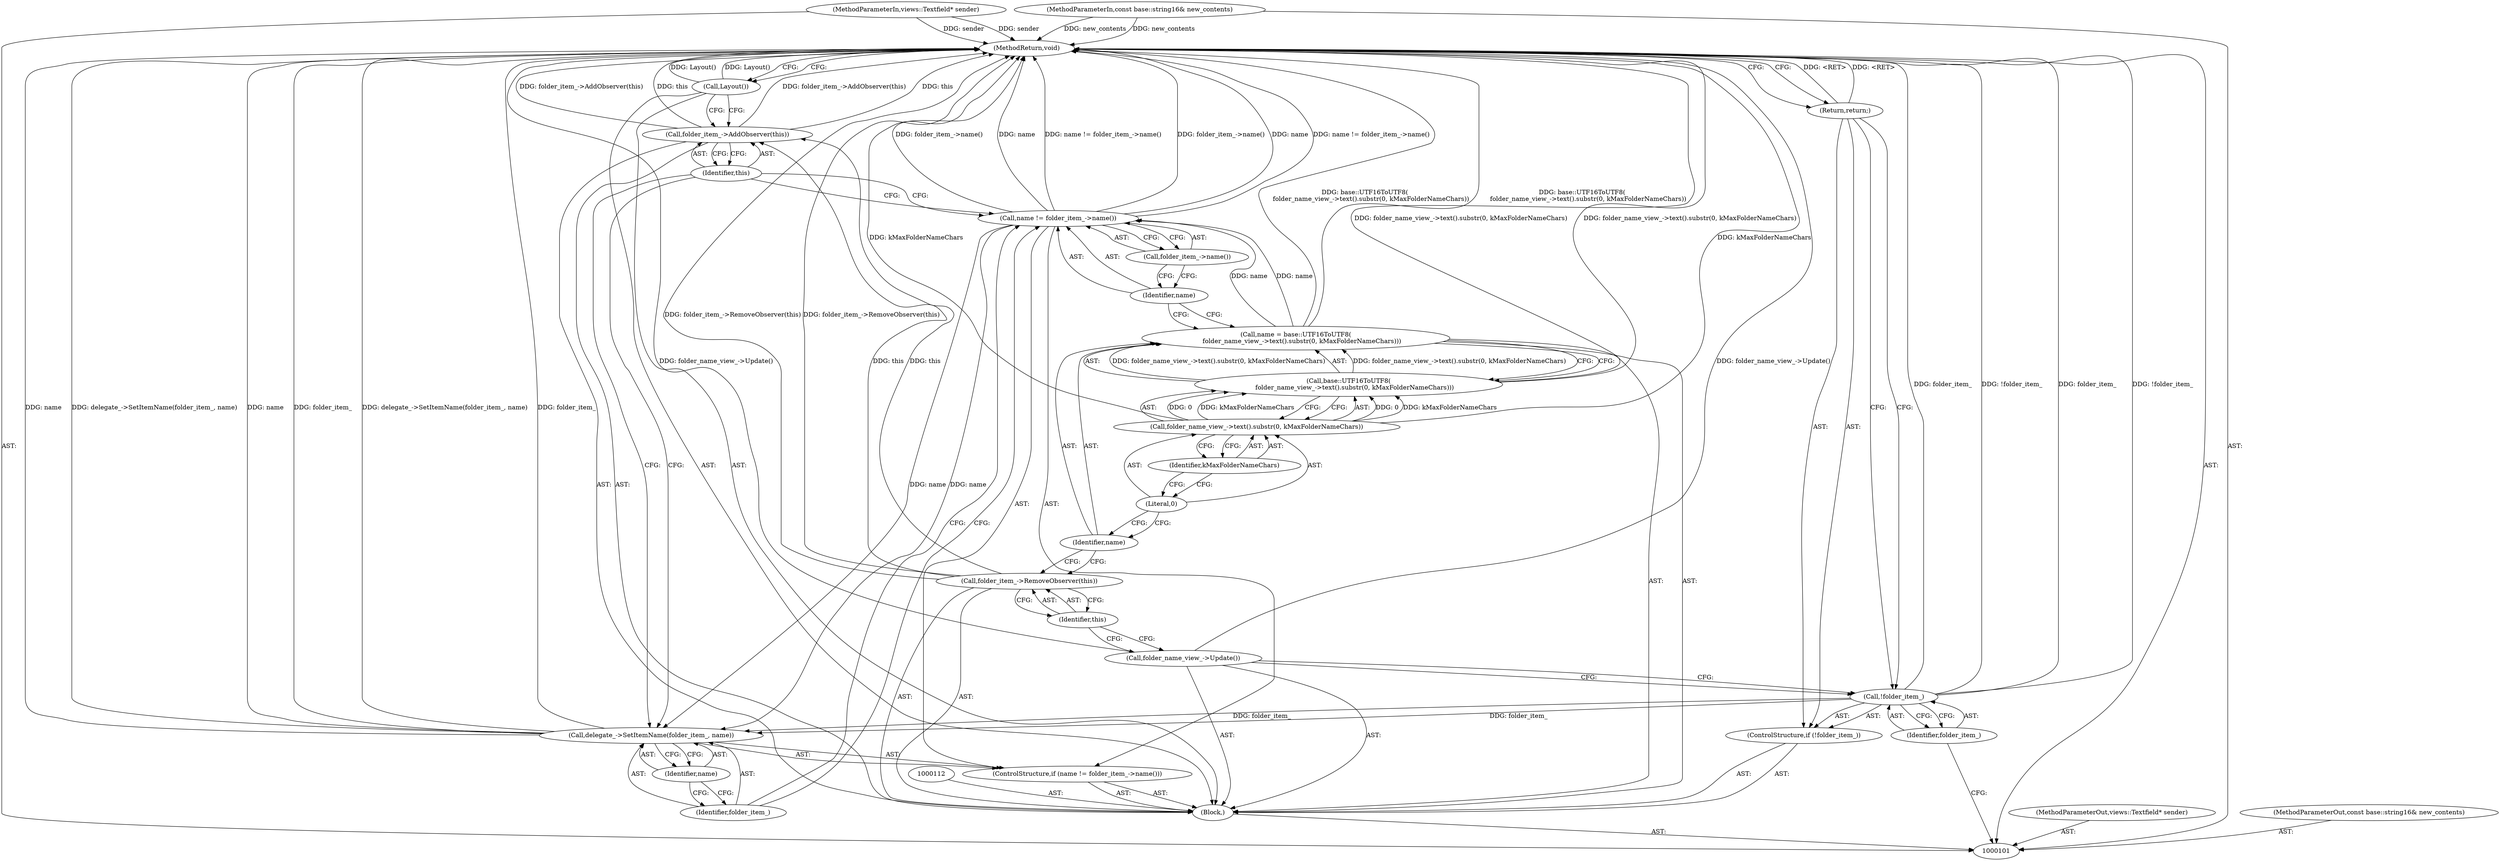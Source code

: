 digraph "0_Chrome_92029a982fac85a4ebb614a825012a2e9ee84ef3" {
"1000129" [label="(MethodReturn,void)"];
"1000102" [label="(MethodParameterIn,views::Textfield* sender)"];
"1000182" [label="(MethodParameterOut,views::Textfield* sender)"];
"1000117" [label="(Literal,0)"];
"1000118" [label="(Identifier,kMaxFolderNameChars)"];
"1000116" [label="(Call,folder_name_view_->text().substr(0, kMaxFolderNameChars))"];
"1000122" [label="(Call,folder_item_->name())"];
"1000119" [label="(ControlStructure,if (name != folder_item_->name()))"];
"1000120" [label="(Call,name != folder_item_->name())"];
"1000121" [label="(Identifier,name)"];
"1000124" [label="(Identifier,folder_item_)"];
"1000123" [label="(Call,delegate_->SetItemName(folder_item_, name))"];
"1000125" [label="(Identifier,name)"];
"1000127" [label="(Identifier,this)"];
"1000126" [label="(Call,folder_item_->AddObserver(this))"];
"1000128" [label="(Call,Layout())"];
"1000103" [label="(MethodParameterIn,const base::string16& new_contents)"];
"1000183" [label="(MethodParameterOut,const base::string16& new_contents)"];
"1000104" [label="(Block,)"];
"1000105" [label="(ControlStructure,if (!folder_item_))"];
"1000106" [label="(Call,!folder_item_)"];
"1000107" [label="(Identifier,folder_item_)"];
"1000108" [label="(Return,return;)"];
"1000109" [label="(Call,folder_name_view_->Update())"];
"1000110" [label="(Call,folder_item_->RemoveObserver(this))"];
"1000111" [label="(Identifier,this)"];
"1000113" [label="(Call,name = base::UTF16ToUTF8(\n      folder_name_view_->text().substr(0, kMaxFolderNameChars)))"];
"1000114" [label="(Identifier,name)"];
"1000115" [label="(Call,base::UTF16ToUTF8(\n      folder_name_view_->text().substr(0, kMaxFolderNameChars)))"];
"1000129" -> "1000101"  [label="AST: "];
"1000129" -> "1000108"  [label="CFG: "];
"1000129" -> "1000128"  [label="CFG: "];
"1000108" -> "1000129"  [label="DDG: <RET>"];
"1000126" -> "1000129"  [label="DDG: folder_item_->AddObserver(this)"];
"1000126" -> "1000129"  [label="DDG: this"];
"1000123" -> "1000129"  [label="DDG: name"];
"1000123" -> "1000129"  [label="DDG: delegate_->SetItemName(folder_item_, name)"];
"1000123" -> "1000129"  [label="DDG: folder_item_"];
"1000106" -> "1000129"  [label="DDG: folder_item_"];
"1000106" -> "1000129"  [label="DDG: !folder_item_"];
"1000103" -> "1000129"  [label="DDG: new_contents"];
"1000116" -> "1000129"  [label="DDG: kMaxFolderNameChars"];
"1000102" -> "1000129"  [label="DDG: sender"];
"1000120" -> "1000129"  [label="DDG: folder_item_->name()"];
"1000120" -> "1000129"  [label="DDG: name"];
"1000120" -> "1000129"  [label="DDG: name != folder_item_->name()"];
"1000128" -> "1000129"  [label="DDG: Layout()"];
"1000115" -> "1000129"  [label="DDG: folder_name_view_->text().substr(0, kMaxFolderNameChars)"];
"1000113" -> "1000129"  [label="DDG: base::UTF16ToUTF8(\n      folder_name_view_->text().substr(0, kMaxFolderNameChars))"];
"1000110" -> "1000129"  [label="DDG: folder_item_->RemoveObserver(this)"];
"1000109" -> "1000129"  [label="DDG: folder_name_view_->Update()"];
"1000102" -> "1000101"  [label="AST: "];
"1000102" -> "1000129"  [label="DDG: sender"];
"1000182" -> "1000101"  [label="AST: "];
"1000117" -> "1000116"  [label="AST: "];
"1000117" -> "1000114"  [label="CFG: "];
"1000118" -> "1000117"  [label="CFG: "];
"1000118" -> "1000116"  [label="AST: "];
"1000118" -> "1000117"  [label="CFG: "];
"1000116" -> "1000118"  [label="CFG: "];
"1000116" -> "1000115"  [label="AST: "];
"1000116" -> "1000118"  [label="CFG: "];
"1000117" -> "1000116"  [label="AST: "];
"1000118" -> "1000116"  [label="AST: "];
"1000115" -> "1000116"  [label="CFG: "];
"1000116" -> "1000129"  [label="DDG: kMaxFolderNameChars"];
"1000116" -> "1000115"  [label="DDG: 0"];
"1000116" -> "1000115"  [label="DDG: kMaxFolderNameChars"];
"1000122" -> "1000120"  [label="AST: "];
"1000122" -> "1000121"  [label="CFG: "];
"1000120" -> "1000122"  [label="CFG: "];
"1000119" -> "1000104"  [label="AST: "];
"1000120" -> "1000119"  [label="AST: "];
"1000123" -> "1000119"  [label="AST: "];
"1000120" -> "1000119"  [label="AST: "];
"1000120" -> "1000122"  [label="CFG: "];
"1000121" -> "1000120"  [label="AST: "];
"1000122" -> "1000120"  [label="AST: "];
"1000124" -> "1000120"  [label="CFG: "];
"1000127" -> "1000120"  [label="CFG: "];
"1000120" -> "1000129"  [label="DDG: folder_item_->name()"];
"1000120" -> "1000129"  [label="DDG: name"];
"1000120" -> "1000129"  [label="DDG: name != folder_item_->name()"];
"1000113" -> "1000120"  [label="DDG: name"];
"1000120" -> "1000123"  [label="DDG: name"];
"1000121" -> "1000120"  [label="AST: "];
"1000121" -> "1000113"  [label="CFG: "];
"1000122" -> "1000121"  [label="CFG: "];
"1000124" -> "1000123"  [label="AST: "];
"1000124" -> "1000120"  [label="CFG: "];
"1000125" -> "1000124"  [label="CFG: "];
"1000123" -> "1000119"  [label="AST: "];
"1000123" -> "1000125"  [label="CFG: "];
"1000124" -> "1000123"  [label="AST: "];
"1000125" -> "1000123"  [label="AST: "];
"1000127" -> "1000123"  [label="CFG: "];
"1000123" -> "1000129"  [label="DDG: name"];
"1000123" -> "1000129"  [label="DDG: delegate_->SetItemName(folder_item_, name)"];
"1000123" -> "1000129"  [label="DDG: folder_item_"];
"1000106" -> "1000123"  [label="DDG: folder_item_"];
"1000120" -> "1000123"  [label="DDG: name"];
"1000125" -> "1000123"  [label="AST: "];
"1000125" -> "1000124"  [label="CFG: "];
"1000123" -> "1000125"  [label="CFG: "];
"1000127" -> "1000126"  [label="AST: "];
"1000127" -> "1000123"  [label="CFG: "];
"1000127" -> "1000120"  [label="CFG: "];
"1000126" -> "1000127"  [label="CFG: "];
"1000126" -> "1000104"  [label="AST: "];
"1000126" -> "1000127"  [label="CFG: "];
"1000127" -> "1000126"  [label="AST: "];
"1000128" -> "1000126"  [label="CFG: "];
"1000126" -> "1000129"  [label="DDG: folder_item_->AddObserver(this)"];
"1000126" -> "1000129"  [label="DDG: this"];
"1000110" -> "1000126"  [label="DDG: this"];
"1000128" -> "1000104"  [label="AST: "];
"1000128" -> "1000126"  [label="CFG: "];
"1000129" -> "1000128"  [label="CFG: "];
"1000128" -> "1000129"  [label="DDG: Layout()"];
"1000103" -> "1000101"  [label="AST: "];
"1000103" -> "1000129"  [label="DDG: new_contents"];
"1000183" -> "1000101"  [label="AST: "];
"1000104" -> "1000101"  [label="AST: "];
"1000105" -> "1000104"  [label="AST: "];
"1000109" -> "1000104"  [label="AST: "];
"1000110" -> "1000104"  [label="AST: "];
"1000112" -> "1000104"  [label="AST: "];
"1000113" -> "1000104"  [label="AST: "];
"1000119" -> "1000104"  [label="AST: "];
"1000126" -> "1000104"  [label="AST: "];
"1000128" -> "1000104"  [label="AST: "];
"1000105" -> "1000104"  [label="AST: "];
"1000106" -> "1000105"  [label="AST: "];
"1000108" -> "1000105"  [label="AST: "];
"1000106" -> "1000105"  [label="AST: "];
"1000106" -> "1000107"  [label="CFG: "];
"1000107" -> "1000106"  [label="AST: "];
"1000108" -> "1000106"  [label="CFG: "];
"1000109" -> "1000106"  [label="CFG: "];
"1000106" -> "1000129"  [label="DDG: folder_item_"];
"1000106" -> "1000129"  [label="DDG: !folder_item_"];
"1000106" -> "1000123"  [label="DDG: folder_item_"];
"1000107" -> "1000106"  [label="AST: "];
"1000107" -> "1000101"  [label="CFG: "];
"1000106" -> "1000107"  [label="CFG: "];
"1000108" -> "1000105"  [label="AST: "];
"1000108" -> "1000106"  [label="CFG: "];
"1000129" -> "1000108"  [label="CFG: "];
"1000108" -> "1000129"  [label="DDG: <RET>"];
"1000109" -> "1000104"  [label="AST: "];
"1000109" -> "1000106"  [label="CFG: "];
"1000111" -> "1000109"  [label="CFG: "];
"1000109" -> "1000129"  [label="DDG: folder_name_view_->Update()"];
"1000110" -> "1000104"  [label="AST: "];
"1000110" -> "1000111"  [label="CFG: "];
"1000111" -> "1000110"  [label="AST: "];
"1000114" -> "1000110"  [label="CFG: "];
"1000110" -> "1000129"  [label="DDG: folder_item_->RemoveObserver(this)"];
"1000110" -> "1000126"  [label="DDG: this"];
"1000111" -> "1000110"  [label="AST: "];
"1000111" -> "1000109"  [label="CFG: "];
"1000110" -> "1000111"  [label="CFG: "];
"1000113" -> "1000104"  [label="AST: "];
"1000113" -> "1000115"  [label="CFG: "];
"1000114" -> "1000113"  [label="AST: "];
"1000115" -> "1000113"  [label="AST: "];
"1000121" -> "1000113"  [label="CFG: "];
"1000113" -> "1000129"  [label="DDG: base::UTF16ToUTF8(\n      folder_name_view_->text().substr(0, kMaxFolderNameChars))"];
"1000115" -> "1000113"  [label="DDG: folder_name_view_->text().substr(0, kMaxFolderNameChars)"];
"1000113" -> "1000120"  [label="DDG: name"];
"1000114" -> "1000113"  [label="AST: "];
"1000114" -> "1000110"  [label="CFG: "];
"1000117" -> "1000114"  [label="CFG: "];
"1000115" -> "1000113"  [label="AST: "];
"1000115" -> "1000116"  [label="CFG: "];
"1000116" -> "1000115"  [label="AST: "];
"1000113" -> "1000115"  [label="CFG: "];
"1000115" -> "1000129"  [label="DDG: folder_name_view_->text().substr(0, kMaxFolderNameChars)"];
"1000115" -> "1000113"  [label="DDG: folder_name_view_->text().substr(0, kMaxFolderNameChars)"];
"1000116" -> "1000115"  [label="DDG: 0"];
"1000116" -> "1000115"  [label="DDG: kMaxFolderNameChars"];
}
